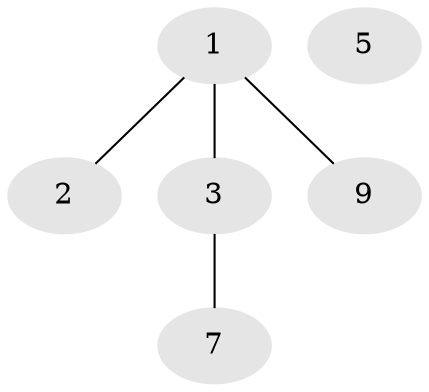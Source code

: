 // Generated by graph-tools (version 1.1) at 2025/46/02/15/25 05:46:28]
// undirected, 6 vertices, 4 edges
graph export_dot {
graph [start="1"]
  node [color=gray90,style=filled];
  1;
  2 [super="+6+8"];
  3 [super="+4+16"];
  5 [super="+4+12+15+18"];
  7 [super="+13+20"];
  9 [super="+10+17"];
  1 -- 2;
  1 -- 3;
  1 -- 9;
  3 -- 7;
}
